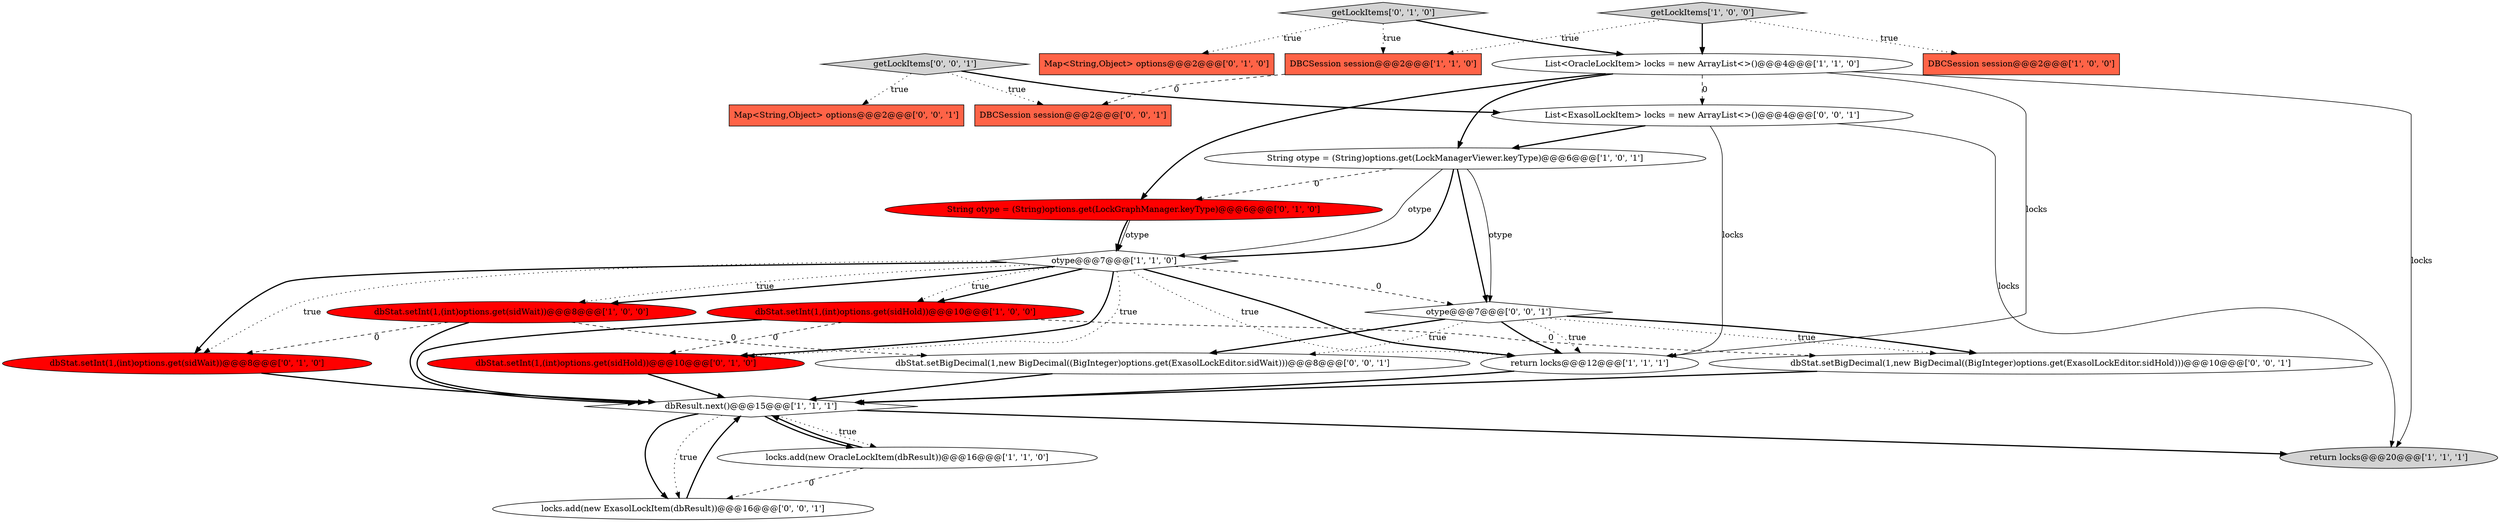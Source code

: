 digraph {
21 [style = filled, label = "dbStat.setBigDecimal(1,new BigDecimal((BigInteger)options.get(ExasolLockEditor.sidHold)))@@@10@@@['0', '0', '1']", fillcolor = white, shape = ellipse image = "AAA0AAABBB3BBB"];
4 [style = filled, label = "locks.add(new OracleLockItem(dbResult))@@@16@@@['1', '1', '0']", fillcolor = white, shape = ellipse image = "AAA0AAABBB1BBB"];
1 [style = filled, label = "String otype = (String)options.get(LockManagerViewer.keyType)@@@6@@@['1', '0', '1']", fillcolor = white, shape = ellipse image = "AAA0AAABBB1BBB"];
9 [style = filled, label = "List<OracleLockItem> locks = new ArrayList<>()@@@4@@@['1', '1', '0']", fillcolor = white, shape = ellipse image = "AAA0AAABBB1BBB"];
14 [style = filled, label = "dbStat.setInt(1,(int)options.get(sidHold))@@@10@@@['0', '1', '0']", fillcolor = red, shape = ellipse image = "AAA1AAABBB2BBB"];
11 [style = filled, label = "otype@@@7@@@['1', '1', '0']", fillcolor = white, shape = diamond image = "AAA0AAABBB1BBB"];
8 [style = filled, label = "dbStat.setInt(1,(int)options.get(sidWait))@@@8@@@['1', '0', '0']", fillcolor = red, shape = ellipse image = "AAA1AAABBB1BBB"];
24 [style = filled, label = "List<ExasolLockItem> locks = new ArrayList<>()@@@4@@@['0', '0', '1']", fillcolor = white, shape = ellipse image = "AAA0AAABBB3BBB"];
16 [style = filled, label = "getLockItems['0', '1', '0']", fillcolor = lightgray, shape = diamond image = "AAA0AAABBB2BBB"];
18 [style = filled, label = "dbStat.setBigDecimal(1,new BigDecimal((BigInteger)options.get(ExasolLockEditor.sidWait)))@@@8@@@['0', '0', '1']", fillcolor = white, shape = ellipse image = "AAA0AAABBB3BBB"];
7 [style = filled, label = "DBCSession session@@@2@@@['1', '1', '0']", fillcolor = tomato, shape = box image = "AAA0AAABBB1BBB"];
3 [style = filled, label = "dbResult.next()@@@15@@@['1', '1', '1']", fillcolor = white, shape = diamond image = "AAA0AAABBB1BBB"];
10 [style = filled, label = "return locks@@@12@@@['1', '1', '1']", fillcolor = white, shape = ellipse image = "AAA0AAABBB1BBB"];
5 [style = filled, label = "return locks@@@20@@@['1', '1', '1']", fillcolor = lightgray, shape = ellipse image = "AAA0AAABBB1BBB"];
13 [style = filled, label = "String otype = (String)options.get(LockGraphManager.keyType)@@@6@@@['0', '1', '0']", fillcolor = red, shape = ellipse image = "AAA1AAABBB2BBB"];
23 [style = filled, label = "otype@@@7@@@['0', '0', '1']", fillcolor = white, shape = diamond image = "AAA0AAABBB3BBB"];
19 [style = filled, label = "getLockItems['0', '0', '1']", fillcolor = lightgray, shape = diamond image = "AAA0AAABBB3BBB"];
6 [style = filled, label = "getLockItems['1', '0', '0']", fillcolor = lightgray, shape = diamond image = "AAA0AAABBB1BBB"];
17 [style = filled, label = "Map<String,Object> options@@@2@@@['0', '0', '1']", fillcolor = tomato, shape = box image = "AAA0AAABBB3BBB"];
2 [style = filled, label = "dbStat.setInt(1,(int)options.get(sidHold))@@@10@@@['1', '0', '0']", fillcolor = red, shape = ellipse image = "AAA1AAABBB1BBB"];
0 [style = filled, label = "DBCSession session@@@2@@@['1', '0', '0']", fillcolor = tomato, shape = box image = "AAA0AAABBB1BBB"];
22 [style = filled, label = "locks.add(new ExasolLockItem(dbResult))@@@16@@@['0', '0', '1']", fillcolor = white, shape = ellipse image = "AAA0AAABBB3BBB"];
20 [style = filled, label = "DBCSession session@@@2@@@['0', '0', '1']", fillcolor = tomato, shape = box image = "AAA0AAABBB3BBB"];
15 [style = filled, label = "dbStat.setInt(1,(int)options.get(sidWait))@@@8@@@['0', '1', '0']", fillcolor = red, shape = ellipse image = "AAA1AAABBB2BBB"];
12 [style = filled, label = "Map<String,Object> options@@@2@@@['0', '1', '0']", fillcolor = tomato, shape = box image = "AAA0AAABBB2BBB"];
14->3 [style = bold, label=""];
4->3 [style = bold, label=""];
18->3 [style = bold, label=""];
13->11 [style = solid, label="otype"];
16->12 [style = dotted, label="true"];
9->24 [style = dashed, label="0"];
11->14 [style = bold, label=""];
19->17 [style = dotted, label="true"];
11->10 [style = dotted, label="true"];
19->20 [style = dotted, label="true"];
2->3 [style = bold, label=""];
8->15 [style = dashed, label="0"];
8->3 [style = bold, label=""];
1->23 [style = solid, label="otype"];
11->14 [style = dotted, label="true"];
24->10 [style = solid, label="locks"];
23->21 [style = dotted, label="true"];
3->4 [style = dotted, label="true"];
7->20 [style = dashed, label="0"];
10->3 [style = bold, label=""];
11->23 [style = dashed, label="0"];
4->22 [style = dashed, label="0"];
15->3 [style = bold, label=""];
3->22 [style = bold, label=""];
3->4 [style = bold, label=""];
13->11 [style = bold, label=""];
9->10 [style = solid, label="locks"];
11->2 [style = bold, label=""];
1->23 [style = bold, label=""];
11->15 [style = bold, label=""];
1->11 [style = bold, label=""];
19->24 [style = bold, label=""];
9->5 [style = solid, label="locks"];
1->13 [style = dashed, label="0"];
1->11 [style = solid, label="otype"];
22->3 [style = bold, label=""];
16->7 [style = dotted, label="true"];
3->5 [style = bold, label=""];
11->2 [style = dotted, label="true"];
23->10 [style = dotted, label="true"];
23->18 [style = dotted, label="true"];
2->14 [style = dashed, label="0"];
23->21 [style = bold, label=""];
2->21 [style = dashed, label="0"];
11->10 [style = bold, label=""];
24->5 [style = solid, label="locks"];
3->22 [style = dotted, label="true"];
23->10 [style = bold, label=""];
6->7 [style = dotted, label="true"];
11->8 [style = bold, label=""];
8->18 [style = dashed, label="0"];
11->8 [style = dotted, label="true"];
6->0 [style = dotted, label="true"];
24->1 [style = bold, label=""];
6->9 [style = bold, label=""];
9->1 [style = bold, label=""];
11->15 [style = dotted, label="true"];
23->18 [style = bold, label=""];
16->9 [style = bold, label=""];
21->3 [style = bold, label=""];
9->13 [style = bold, label=""];
}
